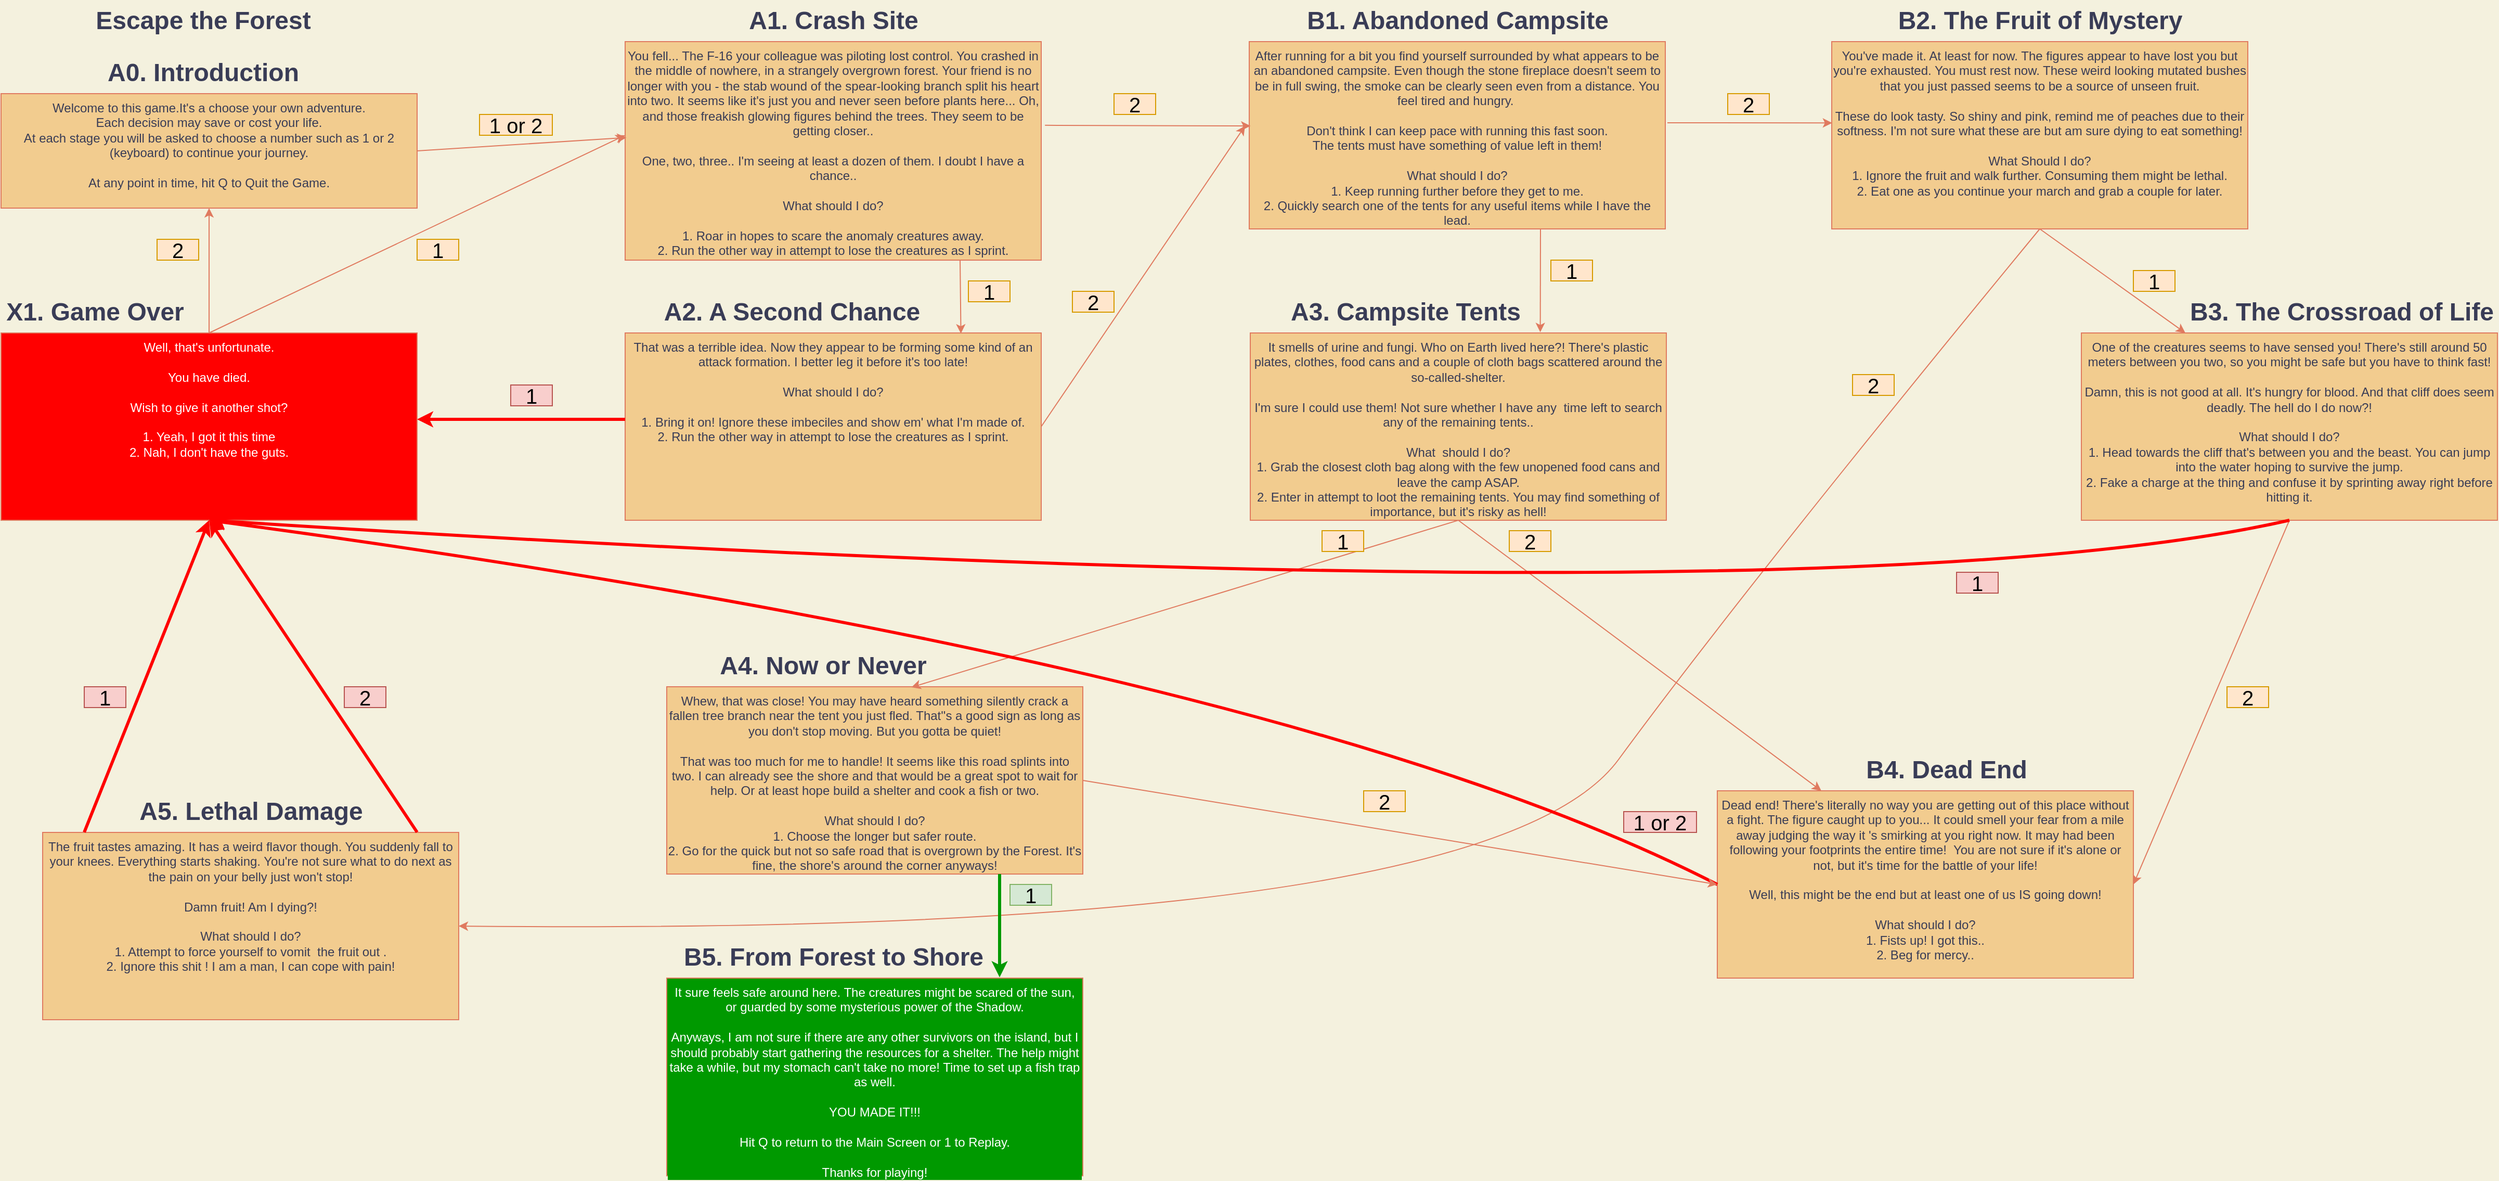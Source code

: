 <mxfile version="13.6.2" type="device"><diagram id="op0Hwi69Je7MoCm1AlIs" name="Page-1"><mxGraphModel dx="1673" dy="896" grid="1" gridSize="10" guides="1" tooltips="1" connect="1" arrows="1" fold="1" page="1" pageScale="1" pageWidth="827" pageHeight="1169" background="#F4F1DE" math="0" shadow="0"><root><mxCell id="0"/><mxCell id="1" parent="0"/><mxCell id="P4KDvZVBoMkUxQrGtpNz-1" value="Welcome to this game.It's a choose your own adventure.&lt;br&gt;Each decision may save or cost your life.&lt;br&gt;At each stage you will be asked to choose a number such as 1 or 2 (keyboard) to continue your journey.&lt;br&gt;&lt;br&gt;At any point in time, hit Q to Quit the Game." style="rounded=0;whiteSpace=wrap;html=1;horizontal=1;verticalAlign=top;fontSize=12;fillColor=#F2CC8F;strokeColor=#E07A5F;fontColor=#393C56;" vertex="1" parent="1"><mxGeometry x="40" y="90" width="400" height="110" as="geometry"/></mxCell><mxCell id="P4KDvZVBoMkUxQrGtpNz-2" value="You fell... The F-16 your colleague was piloting lost control. You crashed in the middle of nowhere, in a strangely overgrown forest. Your friend is no longer with you - the stab wound of the spear-looking branch split his heart into two.  It seems like it's just you and never seen before plants here... Oh, and those freakish glowing figures behind the trees. They seem to be getting closer..&lt;br&gt;&lt;br&gt;One, two, three.. I'm seeing at least a dozen of them. I doubt I have a chance..&lt;br&gt;&lt;br&gt;&lt;div&gt;What should I do?&lt;/div&gt;&lt;div&gt;&lt;br&gt;&lt;/div&gt;&lt;div&gt;1. Roar in hopes to scare the anomaly creatures away.&lt;/div&gt;&lt;div&gt;2. Run the other way in attempt to lose the creatures as I sprint.&lt;/div&gt;" style="rounded=0;whiteSpace=wrap;html=1;verticalAlign=top;fontSize=12;horizontal=1;fillColor=#F2CC8F;strokeColor=#E07A5F;fontColor=#393C56;" vertex="1" parent="1"><mxGeometry x="640" y="40" width="400" height="210" as="geometry"/></mxCell><mxCell id="P4KDvZVBoMkUxQrGtpNz-6" value="Escape the Forest" style="text;strokeColor=none;fillColor=none;html=1;fontSize=24;fontStyle=1;verticalAlign=middle;align=center;fontColor=#393C56;" vertex="1" parent="1"><mxGeometry x="184" width="100" height="40" as="geometry"/></mxCell><mxCell id="P4KDvZVBoMkUxQrGtpNz-7" value="A0. Introduction" style="text;strokeColor=none;fillColor=none;html=1;fontSize=24;fontStyle=1;verticalAlign=middle;align=center;fontColor=#393C56;" vertex="1" parent="1"><mxGeometry x="184" y="50" width="100" height="40" as="geometry"/></mxCell><mxCell id="P4KDvZVBoMkUxQrGtpNz-8" value="A1. Crash Site" style="text;strokeColor=none;fillColor=none;html=1;fontSize=24;fontStyle=1;verticalAlign=middle;align=center;fontColor=#393C56;" vertex="1" parent="1"><mxGeometry x="790" width="100" height="40" as="geometry"/></mxCell><mxCell id="P4KDvZVBoMkUxQrGtpNz-9" value="" style="endArrow=classic;html=1;fontSize=12;exitX=1;exitY=0.5;exitDx=0;exitDy=0;entryX=0.003;entryY=0.439;entryDx=0;entryDy=0;entryPerimeter=0;labelBackgroundColor=#F4F1DE;strokeColor=#E07A5F;fontColor=#393C56;curved=1;" edge="1" parent="1" source="P4KDvZVBoMkUxQrGtpNz-1" target="P4KDvZVBoMkUxQrGtpNz-2"><mxGeometry width="50" height="50" relative="1" as="geometry"><mxPoint x="270" y="320" as="sourcePoint"/><mxPoint x="281" y="280" as="targetPoint"/><Array as="points"/></mxGeometry></mxCell><mxCell id="P4KDvZVBoMkUxQrGtpNz-10" value="That was a terrible idea. Now they appear to be forming some kind of an attack formation. I better leg it before it's too late!&lt;br&gt;&lt;br&gt;What should I do?&lt;br&gt;&lt;br&gt;1. Bring it on! Ignore these imbeciles and show em' what I'm made of.&lt;br&gt;2. Run the other way in attempt to lose the creatures as I sprint." style="rounded=0;whiteSpace=wrap;html=1;fontSize=12;verticalAlign=top;fillColor=#F2CC8F;strokeColor=#E07A5F;fontColor=#393C56;" vertex="1" parent="1"><mxGeometry x="640" y="320" width="400" height="180" as="geometry"/></mxCell><mxCell id="P4KDvZVBoMkUxQrGtpNz-11" value="After running for a bit you find yourself surrounded by what appears to be an abandoned campsite. Even though the stone fireplace doesn't seem to be in full swing, the smoke can be clearly seen even from a distance. You feel tired and hungry.&amp;nbsp;&lt;br&gt;&lt;br&gt;Don't think I can keep pace with running this fast soon.&lt;br&gt;The tents must have something of value left in them!&lt;br&gt;&lt;br&gt;What should I do?&lt;br&gt;1. Keep running further before they get to me.&lt;br&gt;2. Quickly search one of the tents for any useful items while I have the lead." style="rounded=0;whiteSpace=wrap;html=1;fontSize=12;verticalAlign=top;fillColor=#F2CC8F;strokeColor=#E07A5F;fontColor=#393C56;" vertex="1" parent="1"><mxGeometry x="1240" y="40" width="400" height="180" as="geometry"/></mxCell><mxCell id="P4KDvZVBoMkUxQrGtpNz-12" value="" style="endArrow=classic;html=1;fontSize=12;labelBackgroundColor=#F4F1DE;strokeColor=#E07A5F;fontColor=#393C56;curved=1;entryX=0.807;entryY=0.003;entryDx=0;entryDy=0;entryPerimeter=0;" edge="1" parent="1" target="P4KDvZVBoMkUxQrGtpNz-10"><mxGeometry width="50" height="50" relative="1" as="geometry"><mxPoint x="962" y="250" as="sourcePoint"/><mxPoint x="962" y="317" as="targetPoint"/></mxGeometry></mxCell><mxCell id="P4KDvZVBoMkUxQrGtpNz-13" value="" style="endArrow=classic;html=1;fontSize=12;entryX=0.003;entryY=0.45;entryDx=0;entryDy=0;exitX=1.009;exitY=0.383;exitDx=0;exitDy=0;exitPerimeter=0;entryPerimeter=0;labelBackgroundColor=#F4F1DE;strokeColor=#E07A5F;fontColor=#393C56;curved=1;" edge="1" parent="1" source="P4KDvZVBoMkUxQrGtpNz-2" target="P4KDvZVBoMkUxQrGtpNz-11"><mxGeometry width="50" height="50" relative="1" as="geometry"><mxPoint x="420" y="450" as="sourcePoint"/><mxPoint x="190" y="530" as="targetPoint"/></mxGeometry></mxCell><mxCell id="P4KDvZVBoMkUxQrGtpNz-14" value="A2. A Second Chance" style="text;strokeColor=none;fillColor=none;html=1;fontSize=24;fontStyle=1;verticalAlign=middle;align=center;fontColor=#393C56;" vertex="1" parent="1"><mxGeometry x="750" y="280" width="100" height="40" as="geometry"/></mxCell><mxCell id="P4KDvZVBoMkUxQrGtpNz-15" value="B1. Abandoned Campsite" style="text;strokeColor=none;fillColor=none;html=1;fontSize=24;fontStyle=1;verticalAlign=middle;align=center;fontColor=#393C56;" vertex="1" parent="1"><mxGeometry x="1390" width="100" height="40" as="geometry"/></mxCell><mxCell id="P4KDvZVBoMkUxQrGtpNz-16" value="1" style="text;html=1;strokeColor=#d79b00;fillColor=#ffe6cc;align=center;verticalAlign=middle;whiteSpace=wrap;rounded=0;fontSize=20;" vertex="1" parent="1"><mxGeometry x="970" y="270" width="40" height="20" as="geometry"/></mxCell><mxCell id="P4KDvZVBoMkUxQrGtpNz-17" value="2" style="text;html=1;strokeColor=#d79b00;fillColor=#ffe6cc;align=center;verticalAlign=middle;whiteSpace=wrap;rounded=0;fontSize=20;" vertex="1" parent="1"><mxGeometry x="1110" y="90" width="40" height="20" as="geometry"/></mxCell><mxCell id="P4KDvZVBoMkUxQrGtpNz-21" value="Well, that's unfortunate.&lt;br style=&quot;font-size: 12px;&quot;&gt;&lt;br style=&quot;font-size: 12px;&quot;&gt;You have died.&lt;br style=&quot;font-size: 12px;&quot;&gt;&lt;br style=&quot;font-size: 12px;&quot;&gt;Wish to give it another shot?&lt;br style=&quot;font-size: 12px;&quot;&gt;&lt;br style=&quot;font-size: 12px;&quot;&gt;1. Yeah, I got it this time&lt;br style=&quot;font-size: 12px;&quot;&gt;2. Nah, I don't have the guts." style="rounded=0;whiteSpace=wrap;html=1;fontSize=12;verticalAlign=top;strokeColor=#E07A5F;labelBackgroundColor=#FF0000;fillColor=#FF0000;fontColor=#FFFFFF;" vertex="1" parent="1"><mxGeometry x="40" y="320" width="400" height="180" as="geometry"/></mxCell><mxCell id="P4KDvZVBoMkUxQrGtpNz-22" value="" style="endArrow=classic;html=1;fontSize=20;labelBackgroundColor=#F4F1DE;fontColor=#393C56;curved=1;strokeColor=#FF0000;strokeWidth=3;" edge="1" parent="1"><mxGeometry width="50" height="50" relative="1" as="geometry"><mxPoint x="640" y="403" as="sourcePoint"/><mxPoint x="440" y="403" as="targetPoint"/></mxGeometry></mxCell><mxCell id="P4KDvZVBoMkUxQrGtpNz-23" value="X1. Game Over" style="text;strokeColor=none;fillColor=none;html=1;fontSize=24;fontStyle=1;verticalAlign=middle;align=center;fontColor=#393C56;" vertex="1" parent="1"><mxGeometry x="80" y="280" width="100" height="40" as="geometry"/></mxCell><mxCell id="P4KDvZVBoMkUxQrGtpNz-28" value="1" style="text;html=1;strokeColor=#b85450;fillColor=#f8cecc;align=center;verticalAlign=middle;whiteSpace=wrap;rounded=0;fontSize=20;strokeWidth=1;perimeterSpacing=0;" vertex="1" parent="1"><mxGeometry x="120" y="660" width="40" height="20" as="geometry"/></mxCell><mxCell id="P4KDvZVBoMkUxQrGtpNz-29" value="" style="endArrow=classic;html=1;fontSize=20;entryX=-0.01;entryY=0.45;entryDx=0;entryDy=0;entryPerimeter=0;exitX=1;exitY=0.5;exitDx=0;exitDy=0;labelBackgroundColor=#F4F1DE;strokeColor=#E07A5F;fontColor=#393C56;curved=1;" edge="1" parent="1" source="P4KDvZVBoMkUxQrGtpNz-10" target="P4KDvZVBoMkUxQrGtpNz-11"><mxGeometry width="50" height="50" relative="1" as="geometry"><mxPoint x="1040" y="420" as="sourcePoint"/><mxPoint x="1090" y="370" as="targetPoint"/></mxGeometry></mxCell><mxCell id="P4KDvZVBoMkUxQrGtpNz-30" value="2" style="text;html=1;strokeColor=#d79b00;fillColor=#ffe6cc;align=center;verticalAlign=middle;whiteSpace=wrap;rounded=0;fontSize=20;" vertex="1" parent="1"><mxGeometry x="1070" y="280" width="40" height="20" as="geometry"/></mxCell><mxCell id="P4KDvZVBoMkUxQrGtpNz-32" value="" style="endArrow=classic;html=1;fontSize=20;entryX=0.5;entryY=1;entryDx=0;entryDy=0;exitX=0.5;exitY=0;exitDx=0;exitDy=0;labelBackgroundColor=#F4F1DE;strokeColor=#E07A5F;fontColor=#393C56;curved=1;" edge="1" parent="1" source="P4KDvZVBoMkUxQrGtpNz-21" target="P4KDvZVBoMkUxQrGtpNz-1"><mxGeometry width="50" height="50" relative="1" as="geometry"><mxPoint x="230" y="320" as="sourcePoint"/><mxPoint x="280" y="270" as="targetPoint"/></mxGeometry></mxCell><mxCell id="P4KDvZVBoMkUxQrGtpNz-33" value="" style="endArrow=classic;html=1;fontSize=20;labelBackgroundColor=#F4F1DE;strokeColor=#E07A5F;fontColor=#393C56;curved=1;" edge="1" parent="1"><mxGeometry width="50" height="50" relative="1" as="geometry"><mxPoint x="240" y="320" as="sourcePoint"/><mxPoint x="640" y="130" as="targetPoint"/></mxGeometry></mxCell><mxCell id="P4KDvZVBoMkUxQrGtpNz-34" value="1" style="text;html=1;strokeColor=#d79b00;fillColor=#ffe6cc;align=center;verticalAlign=middle;whiteSpace=wrap;rounded=0;fontSize=20;" vertex="1" parent="1"><mxGeometry x="440" y="230" width="40" height="20" as="geometry"/></mxCell><mxCell id="P4KDvZVBoMkUxQrGtpNz-35" value="2" style="text;html=1;strokeColor=#d79b00;fillColor=#ffe6cc;align=center;verticalAlign=middle;whiteSpace=wrap;rounded=0;fontSize=20;" vertex="1" parent="1"><mxGeometry x="190" y="230" width="40" height="20" as="geometry"/></mxCell><mxCell id="P4KDvZVBoMkUxQrGtpNz-37" value="You've made it. At least for now. The figures appear to have lost you but you're exhausted. You must rest now. These weird looking mutated bushes that you just passed seems to be a source of unseen fruit.&lt;br&gt;&lt;br&gt;These do look tasty. So shiny and pink, remind me of peaches due to their softness. I'm not sure what these are but am sure dying to eat something!&lt;br&gt;&lt;br&gt;What Should I do?&lt;br&gt;1. Ignore the fruit and walk further. Consuming them might be lethal.&lt;br&gt;2. Eat one as you continue your march and grab a couple for later." style="rounded=0;whiteSpace=wrap;html=1;fontSize=12;verticalAlign=top;fillColor=#F2CC8F;strokeColor=#E07A5F;fontColor=#393C56;" vertex="1" parent="1"><mxGeometry x="1800" y="40" width="400" height="180" as="geometry"/></mxCell><mxCell id="P4KDvZVBoMkUxQrGtpNz-38" value="It smells of urine and fungi. Who on Earth lived here?! There's plastic plates, clothes, food cans and a couple of cloth bags scattered around the so-called-shelter.&lt;br&gt;&lt;br&gt;I'm sure I could use them! Not sure whether I have any&amp;nbsp; time left to search any of the remaining tents..&lt;br&gt;&lt;br&gt;What&amp;nbsp; should I do?&lt;br&gt;1. Grab the closest cloth bag along with the few unopened food cans and leave the camp ASAP.&lt;br&gt;2. Enter in attempt to loot the remaining tents. You may find something of importance, but it's risky as hell!" style="rounded=0;whiteSpace=wrap;html=1;fontSize=12;verticalAlign=top;fillColor=#F2CC8F;strokeColor=#E07A5F;fontColor=#393C56;" vertex="1" parent="1"><mxGeometry x="1241" y="320" width="400" height="180" as="geometry"/></mxCell><mxCell id="P4KDvZVBoMkUxQrGtpNz-40" value="" style="endArrow=classic;html=1;fontSize=20;entryX=0.001;entryY=0.434;entryDx=0;entryDy=0;entryPerimeter=0;labelBackgroundColor=#F4F1DE;strokeColor=#E07A5F;fontColor=#393C56;curved=1;" edge="1" parent="1" target="P4KDvZVBoMkUxQrGtpNz-37"><mxGeometry width="50" height="50" relative="1" as="geometry"><mxPoint x="1642" y="118" as="sourcePoint"/><mxPoint x="1690" y="100" as="targetPoint"/></mxGeometry></mxCell><mxCell id="P4KDvZVBoMkUxQrGtpNz-41" value="" style="endArrow=classic;html=1;fontSize=20;entryX=0.697;entryY=-0.004;entryDx=0;entryDy=0;entryPerimeter=0;labelBackgroundColor=#F4F1DE;strokeColor=#E07A5F;fontColor=#393C56;curved=1;" edge="1" parent="1" target="P4KDvZVBoMkUxQrGtpNz-38"><mxGeometry width="50" height="50" relative="1" as="geometry"><mxPoint x="1520" y="220" as="sourcePoint"/><mxPoint x="1470" y="220" as="targetPoint"/></mxGeometry></mxCell><mxCell id="P4KDvZVBoMkUxQrGtpNz-42" value="B2. The Fruit of Mystery" style="text;strokeColor=none;fillColor=none;html=1;fontSize=24;fontStyle=1;verticalAlign=middle;align=center;fontColor=#393C56;" vertex="1" parent="1"><mxGeometry x="1950" width="100" height="40" as="geometry"/></mxCell><mxCell id="P4KDvZVBoMkUxQrGtpNz-43" value="A3. Campsite Tents" style="text;strokeColor=none;fillColor=none;html=1;fontSize=24;fontStyle=1;verticalAlign=middle;align=center;fontColor=#393C56;" vertex="1" parent="1"><mxGeometry x="1340" y="280" width="100" height="40" as="geometry"/></mxCell><mxCell id="P4KDvZVBoMkUxQrGtpNz-44" value="1" style="text;html=1;strokeColor=#d79b00;fillColor=#ffe6cc;align=center;verticalAlign=middle;whiteSpace=wrap;rounded=0;fontSize=20;" vertex="1" parent="1"><mxGeometry x="1530" y="250" width="40" height="20" as="geometry"/></mxCell><mxCell id="P4KDvZVBoMkUxQrGtpNz-46" value="2" style="text;html=1;strokeColor=#d79b00;fillColor=#ffe6cc;align=center;verticalAlign=middle;whiteSpace=wrap;rounded=0;fontSize=20;" vertex="1" parent="1"><mxGeometry x="1700" y="90" width="40" height="20" as="geometry"/></mxCell><mxCell id="P4KDvZVBoMkUxQrGtpNz-48" value="Whew, that was close! You may have heard something silently crack a fallen tree branch near the tent you just fled. That''s a good sign as long as you don't stop moving. But you gotta be quiet!&lt;br&gt;&lt;br&gt;That was too much for me to handle! It seems like this road splints into two. I can already see the shore and that would be a great spot to wait for help. Or at least hope build a shelter and cook a fish or two.&lt;br&gt;&lt;br&gt;What should I do?&lt;br&gt;1. Choose the longer but safer route.&lt;br&gt;2. Go for the quick but not so safe road that is overgrown by the Forest. It's fine, the shore's around the corner anyways!" style="rounded=0;whiteSpace=wrap;html=1;fontSize=12;verticalAlign=top;fillColor=#F2CC8F;strokeColor=#E07A5F;fontColor=#393C56;" vertex="1" parent="1"><mxGeometry x="680" y="660" width="400" height="180" as="geometry"/></mxCell><mxCell id="P4KDvZVBoMkUxQrGtpNz-49" value="" style="endArrow=classic;html=1;fontSize=20;exitX=0.5;exitY=1;exitDx=0;exitDy=0;entryX=1;entryY=0.5;entryDx=0;entryDy=0;labelBackgroundColor=#F4F1DE;strokeColor=#E07A5F;fontColor=#393C56;curved=1;" edge="1" parent="1" source="P4KDvZVBoMkUxQrGtpNz-37" target="P4KDvZVBoMkUxQrGtpNz-54"><mxGeometry width="50" height="50" relative="1" as="geometry"><mxPoint x="1910" y="270" as="sourcePoint"/><mxPoint x="640" y="640" as="targetPoint"/><Array as="points"><mxPoint x="1720" y="560"/><mxPoint x="1470" y="900"/></Array></mxGeometry></mxCell><mxCell id="P4KDvZVBoMkUxQrGtpNz-50" value="" style="endArrow=classic;html=1;fontSize=20;exitX=0.5;exitY=1;exitDx=0;exitDy=0;entryX=0.25;entryY=0;entryDx=0;entryDy=0;labelBackgroundColor=#F4F1DE;strokeColor=#E07A5F;fontColor=#393C56;curved=1;" edge="1" parent="1" source="P4KDvZVBoMkUxQrGtpNz-37" target="P4KDvZVBoMkUxQrGtpNz-51"><mxGeometry width="50" height="50" relative="1" as="geometry"><mxPoint x="1980" y="270" as="sourcePoint"/><mxPoint x="2090" y="320" as="targetPoint"/></mxGeometry></mxCell><mxCell id="P4KDvZVBoMkUxQrGtpNz-51" value="One of the creatures seems to have sensed you! There's still around 50 meters between you two, so you might be safe but you have to think fast!&lt;br&gt;&lt;br&gt;Damn, this is not good at all. It's hungry for blood. And that cliff does seem deadly. The hell do I do now?!&lt;br&gt;&lt;br&gt;What should I do?&lt;br&gt;1. Head towards the cliff that's between you and the beast. You can jump into the water hoping to survive the jump.&lt;br&gt;2. Fake a charge at the thing and confuse it by sprinting away right before hitting it." style="rounded=0;whiteSpace=wrap;html=1;fontSize=12;verticalAlign=top;fillColor=#F2CC8F;strokeColor=#E07A5F;fontColor=#393C56;" vertex="1" parent="1"><mxGeometry x="2040" y="320" width="400" height="180" as="geometry"/></mxCell><mxCell id="P4KDvZVBoMkUxQrGtpNz-52" value="2" style="text;html=1;strokeColor=#d79b00;fillColor=#ffe6cc;align=center;verticalAlign=middle;whiteSpace=wrap;rounded=0;fontSize=20;" vertex="1" parent="1"><mxGeometry x="1820" y="360" width="40" height="20" as="geometry"/></mxCell><mxCell id="P4KDvZVBoMkUxQrGtpNz-53" value="1" style="text;html=1;strokeColor=#d79b00;fillColor=#ffe6cc;align=center;verticalAlign=middle;whiteSpace=wrap;rounded=0;fontSize=20;" vertex="1" parent="1"><mxGeometry x="2090" y="260" width="40" height="20" as="geometry"/></mxCell><mxCell id="P4KDvZVBoMkUxQrGtpNz-54" value="The fruit tastes amazing. It has a weird flavor though. You suddenly fall to your knees. Everything starts shaking. You're not sure what to do next as the pain on your belly just won't stop!&lt;br&gt;&lt;br&gt;Damn fruit! Am I dying?!&lt;br&gt;&lt;br&gt;What should I do?&lt;br&gt;1. Attempt to force yourself to vomit&amp;nbsp; the fruit out .&lt;br&gt;2. Ignore this shit ! I am a man, I can cope with pain!" style="rounded=0;whiteSpace=wrap;html=1;fontSize=12;verticalAlign=top;fillColor=#F2CC8F;strokeColor=#E07A5F;fontColor=#393C56;" vertex="1" parent="1"><mxGeometry x="80" y="800" width="400" height="180" as="geometry"/></mxCell><mxCell id="P4KDvZVBoMkUxQrGtpNz-55" value="" style="endArrow=classic;html=1;fontSize=20;entryX=0.5;entryY=1;entryDx=0;entryDy=0;exitX=0.9;exitY=-0.001;exitDx=0;exitDy=0;exitPerimeter=0;labelBackgroundColor=#F4F1DE;fontColor=#393C56;curved=1;strokeColor=#FF0000;strokeWidth=3;" edge="1" parent="1" source="P4KDvZVBoMkUxQrGtpNz-54" target="P4KDvZVBoMkUxQrGtpNz-21"><mxGeometry width="50" height="50" relative="1" as="geometry"><mxPoint x="524" y="610" as="sourcePoint"/><mxPoint x="470" y="570" as="targetPoint"/></mxGeometry></mxCell><mxCell id="P4KDvZVBoMkUxQrGtpNz-56" value="" style="endArrow=classic;html=1;fontSize=20;entryX=0.5;entryY=1;entryDx=0;entryDy=0;exitX=0.1;exitY=-0.001;exitDx=0;exitDy=0;exitPerimeter=0;labelBackgroundColor=#F4F1DE;fontColor=#393C56;curved=1;strokeColor=#FF0000;strokeWidth=3;" edge="1" parent="1" source="P4KDvZVBoMkUxQrGtpNz-54" target="P4KDvZVBoMkUxQrGtpNz-21"><mxGeometry width="50" height="50" relative="1" as="geometry"><mxPoint x="180" y="570" as="sourcePoint"/><mxPoint x="230" y="520" as="targetPoint"/></mxGeometry></mxCell><mxCell id="P4KDvZVBoMkUxQrGtpNz-57" value="2" style="text;html=1;strokeColor=#b85450;fillColor=#f8cecc;align=center;verticalAlign=middle;whiteSpace=wrap;rounded=0;fontSize=20;" vertex="1" parent="1"><mxGeometry x="370" y="660" width="40" height="20" as="geometry"/></mxCell><mxCell id="P4KDvZVBoMkUxQrGtpNz-62" value="B3. The Crossroad of Life" style="text;strokeColor=none;fillColor=none;html=1;fontSize=24;fontStyle=1;verticalAlign=middle;align=center;fontColor=#393C56;" vertex="1" parent="1"><mxGeometry x="2240" y="280" width="100" height="40" as="geometry"/></mxCell><mxCell id="P4KDvZVBoMkUxQrGtpNz-63" value="A4. Now or Never" style="text;strokeColor=none;fillColor=none;html=1;fontSize=24;fontStyle=1;verticalAlign=middle;align=center;fontColor=#393C56;" vertex="1" parent="1"><mxGeometry x="780" y="620" width="100" height="40" as="geometry"/></mxCell><mxCell id="P4KDvZVBoMkUxQrGtpNz-65" value="Dead end! There's literally no way you are getting out of this place without a fight. The figure caught up to you... It could smell your fear from a mile away judging the way it 's smirking at you right now. It may had been following your footprints the entire time!&amp;nbsp; You are not sure if it's alone or not, but it's time for the battle of your life!&lt;br&gt;&lt;br&gt;Well, this might be the end but at least one of us IS going down!&lt;br&gt;&lt;br&gt;What should I do?&lt;br&gt;1. Fists up! I got this..&lt;br&gt;2. Beg for mercy.." style="rounded=0;whiteSpace=wrap;html=1;fontSize=12;verticalAlign=top;fillColor=#F2CC8F;strokeColor=#E07A5F;fontColor=#393C56;" vertex="1" parent="1"><mxGeometry x="1690" y="760" width="400" height="180" as="geometry"/></mxCell><mxCell id="P4KDvZVBoMkUxQrGtpNz-66" value="B4. Dead End" style="text;strokeColor=none;fillColor=none;html=1;fontSize=24;fontStyle=1;verticalAlign=middle;align=center;fontColor=#393C56;" vertex="1" parent="1"><mxGeometry x="1860" y="720" width="100" height="40" as="geometry"/></mxCell><mxCell id="P4KDvZVBoMkUxQrGtpNz-69" value="A5. Lethal Damage" style="text;strokeColor=none;fillColor=none;html=1;fontSize=24;fontStyle=1;verticalAlign=middle;align=center;fontColor=#393C56;" vertex="1" parent="1"><mxGeometry x="230" y="760" width="100" height="40" as="geometry"/></mxCell><mxCell id="P4KDvZVBoMkUxQrGtpNz-70" value="It sure feels safe around here. The creatures might be scared of the sun, or guarded by some mysterious power of the Shadow.&lt;br&gt;&lt;br&gt;Anyways, I am not sure if there are any other survivors on the island, but I should probably start gathering the resources for a shelter. The help might take a while, but my stomach can't take no more! Time to set up a fish trap as well.&lt;br&gt;&lt;br&gt;YOU MADE IT!!!&lt;br&gt;&lt;br&gt;Hit Q to return to the Main Screen or 1 to Replay.&lt;br&gt;&lt;br&gt;Thanks for playing!" style="rounded=0;whiteSpace=wrap;html=1;fontSize=12;verticalAlign=top;strokeColor=#E07A5F;fillColor=#009900;labelBackgroundColor=#009900;fontColor=#FFFFFF;" vertex="1" parent="1"><mxGeometry x="680" y="940" width="400" height="190" as="geometry"/></mxCell><mxCell id="P4KDvZVBoMkUxQrGtpNz-71" value="B5. From Forest to Shore" style="text;strokeColor=none;fillColor=none;html=1;fontSize=24;fontStyle=1;verticalAlign=middle;align=center;fontColor=#393C56;" vertex="1" parent="1"><mxGeometry x="790" y="900" width="100" height="40" as="geometry"/></mxCell><mxCell id="P4KDvZVBoMkUxQrGtpNz-72" value="" style="endArrow=classic;html=1;fontSize=20;entryX=0.588;entryY=0.003;entryDx=0;entryDy=0;entryPerimeter=0;exitX=0.5;exitY=1;exitDx=0;exitDy=0;labelBackgroundColor=#F4F1DE;strokeColor=#E07A5F;fontColor=#393C56;curved=1;" edge="1" parent="1" source="P4KDvZVBoMkUxQrGtpNz-38" target="P4KDvZVBoMkUxQrGtpNz-48"><mxGeometry width="50" height="50" relative="1" as="geometry"><mxPoint x="1420" y="550" as="sourcePoint"/><mxPoint x="1470" y="500" as="targetPoint"/></mxGeometry></mxCell><mxCell id="P4KDvZVBoMkUxQrGtpNz-73" value="" style="endArrow=classic;html=1;fontSize=20;entryX=0.25;entryY=0;entryDx=0;entryDy=0;exitX=0.5;exitY=1;exitDx=0;exitDy=0;labelBackgroundColor=#F4F1DE;strokeColor=#E07A5F;fontColor=#393C56;curved=1;" edge="1" parent="1" source="P4KDvZVBoMkUxQrGtpNz-38" target="P4KDvZVBoMkUxQrGtpNz-65"><mxGeometry width="50" height="50" relative="1" as="geometry"><mxPoint x="1500" y="610" as="sourcePoint"/><mxPoint x="1610" y="650" as="targetPoint"/></mxGeometry></mxCell><mxCell id="P4KDvZVBoMkUxQrGtpNz-74" value="1" style="text;html=1;strokeColor=#d79b00;fillColor=#ffe6cc;align=center;verticalAlign=middle;whiteSpace=wrap;rounded=0;fontSize=20;" vertex="1" parent="1"><mxGeometry x="1310" y="510" width="40" height="20" as="geometry"/></mxCell><mxCell id="P4KDvZVBoMkUxQrGtpNz-75" value="2" style="text;html=1;strokeColor=#d79b00;fillColor=#ffe6cc;align=center;verticalAlign=middle;whiteSpace=wrap;rounded=0;fontSize=20;" vertex="1" parent="1"><mxGeometry x="1490" y="510" width="40" height="20" as="geometry"/></mxCell><mxCell id="P4KDvZVBoMkUxQrGtpNz-77" value="" style="endArrow=classic;html=1;fontSize=20;exitX=0.5;exitY=1;exitDx=0;exitDy=0;entryX=1;entryY=0.5;entryDx=0;entryDy=0;labelBackgroundColor=#F4F1DE;strokeColor=#E07A5F;fontColor=#393C56;curved=1;" edge="1" parent="1" source="P4KDvZVBoMkUxQrGtpNz-51" target="P4KDvZVBoMkUxQrGtpNz-65"><mxGeometry width="50" height="50" relative="1" as="geometry"><mxPoint x="2090" y="580" as="sourcePoint"/><mxPoint x="2140" y="530" as="targetPoint"/></mxGeometry></mxCell><mxCell id="P4KDvZVBoMkUxQrGtpNz-83" value="" style="endArrow=classic;html=1;fontSize=20;exitX=0;exitY=0.5;exitDx=0;exitDy=0;labelBackgroundColor=#F4F1DE;fontColor=#393C56;curved=1;strokeWidth=3;strokeColor=#FF0000;" edge="1" parent="1" source="P4KDvZVBoMkUxQrGtpNz-65"><mxGeometry width="50" height="50" relative="1" as="geometry"><mxPoint x="1530" y="760" as="sourcePoint"/><mxPoint x="240" y="500" as="targetPoint"/><Array as="points"><mxPoint x="1280" y="640"/></Array></mxGeometry></mxCell><mxCell id="P4KDvZVBoMkUxQrGtpNz-84" value="" style="endArrow=classic;html=1;fontSize=20;entryX=0;entryY=0.5;entryDx=0;entryDy=0;exitX=1;exitY=0.5;exitDx=0;exitDy=0;labelBackgroundColor=#F4F1DE;strokeColor=#E07A5F;fontColor=#393C56;curved=1;" edge="1" parent="1" source="P4KDvZVBoMkUxQrGtpNz-48" target="P4KDvZVBoMkUxQrGtpNz-65"><mxGeometry width="50" height="50" relative="1" as="geometry"><mxPoint x="1490" y="860" as="sourcePoint"/><mxPoint x="1540" y="810" as="targetPoint"/></mxGeometry></mxCell><mxCell id="P4KDvZVBoMkUxQrGtpNz-85" value="" style="endArrow=classic;html=1;fontSize=20;entryX=0.8;entryY=-0.004;entryDx=0;entryDy=0;entryPerimeter=0;labelBackgroundColor=#F4F1DE;fontColor=#393C56;curved=1;strokeWidth=3;strokeColor=#009900;" edge="1" parent="1" target="P4KDvZVBoMkUxQrGtpNz-70"><mxGeometry width="50" height="50" relative="1" as="geometry"><mxPoint x="1000" y="840" as="sourcePoint"/><mxPoint x="1100" y="1040" as="targetPoint"/></mxGeometry></mxCell><mxCell id="P4KDvZVBoMkUxQrGtpNz-86" value="" style="endArrow=classic;html=1;fontSize=20;entryX=0.5;entryY=1;entryDx=0;entryDy=0;labelBackgroundColor=#F4F1DE;fontColor=#393C56;curved=1;strokeColor=#FF0000;strokeWidth=3;" edge="1" parent="1" target="P4KDvZVBoMkUxQrGtpNz-21"><mxGeometry width="50" height="50" relative="1" as="geometry"><mxPoint x="2240" y="500" as="sourcePoint"/><mxPoint x="660" y="530" as="targetPoint"/><Array as="points"><mxPoint x="1800" y="600"/></Array></mxGeometry></mxCell><mxCell id="P4KDvZVBoMkUxQrGtpNz-88" value="2" style="text;html=1;strokeColor=#d79b00;fillColor=#ffe6cc;align=center;verticalAlign=middle;whiteSpace=wrap;rounded=0;fontSize=20;" vertex="1" parent="1"><mxGeometry x="2180" y="660" width="40" height="20" as="geometry"/></mxCell><mxCell id="P4KDvZVBoMkUxQrGtpNz-89" value="1" style="text;html=1;strokeColor=#b85450;fillColor=#f8cecc;align=center;verticalAlign=middle;whiteSpace=wrap;rounded=0;fontSize=20;" vertex="1" parent="1"><mxGeometry x="1920" y="550" width="40" height="20" as="geometry"/></mxCell><mxCell id="P4KDvZVBoMkUxQrGtpNz-90" value="1" style="text;html=1;strokeColor=#82b366;fillColor=#d5e8d4;align=center;verticalAlign=middle;whiteSpace=wrap;rounded=0;fontSize=20;" vertex="1" parent="1"><mxGeometry x="1010" y="850" width="40" height="20" as="geometry"/></mxCell><mxCell id="P4KDvZVBoMkUxQrGtpNz-91" value="2" style="text;html=1;strokeColor=#d79b00;fillColor=#ffe6cc;align=center;verticalAlign=middle;whiteSpace=wrap;rounded=0;fontSize=20;" vertex="1" parent="1"><mxGeometry x="1350" y="760" width="40" height="20" as="geometry"/></mxCell><mxCell id="P4KDvZVBoMkUxQrGtpNz-101" value="1 or 2" style="text;html=1;strokeColor=#d79b00;fillColor=#ffe6cc;align=center;verticalAlign=middle;whiteSpace=wrap;rounded=0;fontSize=20;" vertex="1" parent="1"><mxGeometry x="500" y="110" width="70" height="20" as="geometry"/></mxCell><mxCell id="P4KDvZVBoMkUxQrGtpNz-102" value="1" style="text;html=1;strokeColor=#b85450;fillColor=#f8cecc;align=center;verticalAlign=middle;whiteSpace=wrap;rounded=0;fontSize=20;strokeWidth=1;perimeterSpacing=0;" vertex="1" parent="1"><mxGeometry x="530" y="370" width="40" height="20" as="geometry"/></mxCell><mxCell id="P4KDvZVBoMkUxQrGtpNz-103" value="1 or 2" style="text;html=1;strokeColor=#b85450;fillColor=#f8cecc;align=center;verticalAlign=middle;whiteSpace=wrap;rounded=0;fontSize=20;" vertex="1" parent="1"><mxGeometry x="1600" y="780" width="70" height="20" as="geometry"/></mxCell></root></mxGraphModel></diagram></mxfile>